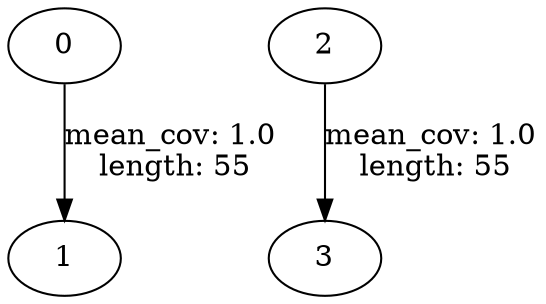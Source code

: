 digraph "" {
	0 -> 1 [key=0,
	label="mean_cov: 1.0
 length: 55",
	length=55,
	mean_cov=1.0,
	seq="['']"];
2 -> 3 [key=0,
label="mean_cov: 1.0
 length: 55",
length=55,
mean_cov=1.0,
seq="['']"];
}
